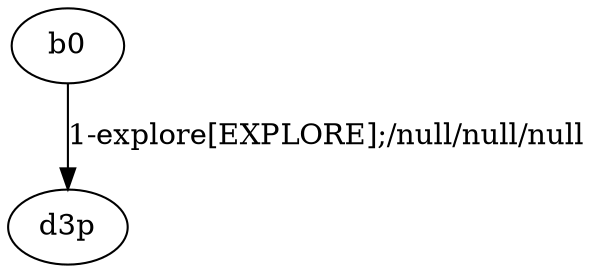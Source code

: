 # Total number of goals covered by this test: 1
# b0 --> d3p

digraph g {
"b0" -> "d3p" [label = "1-explore[EXPLORE];/null/null/null"];
}